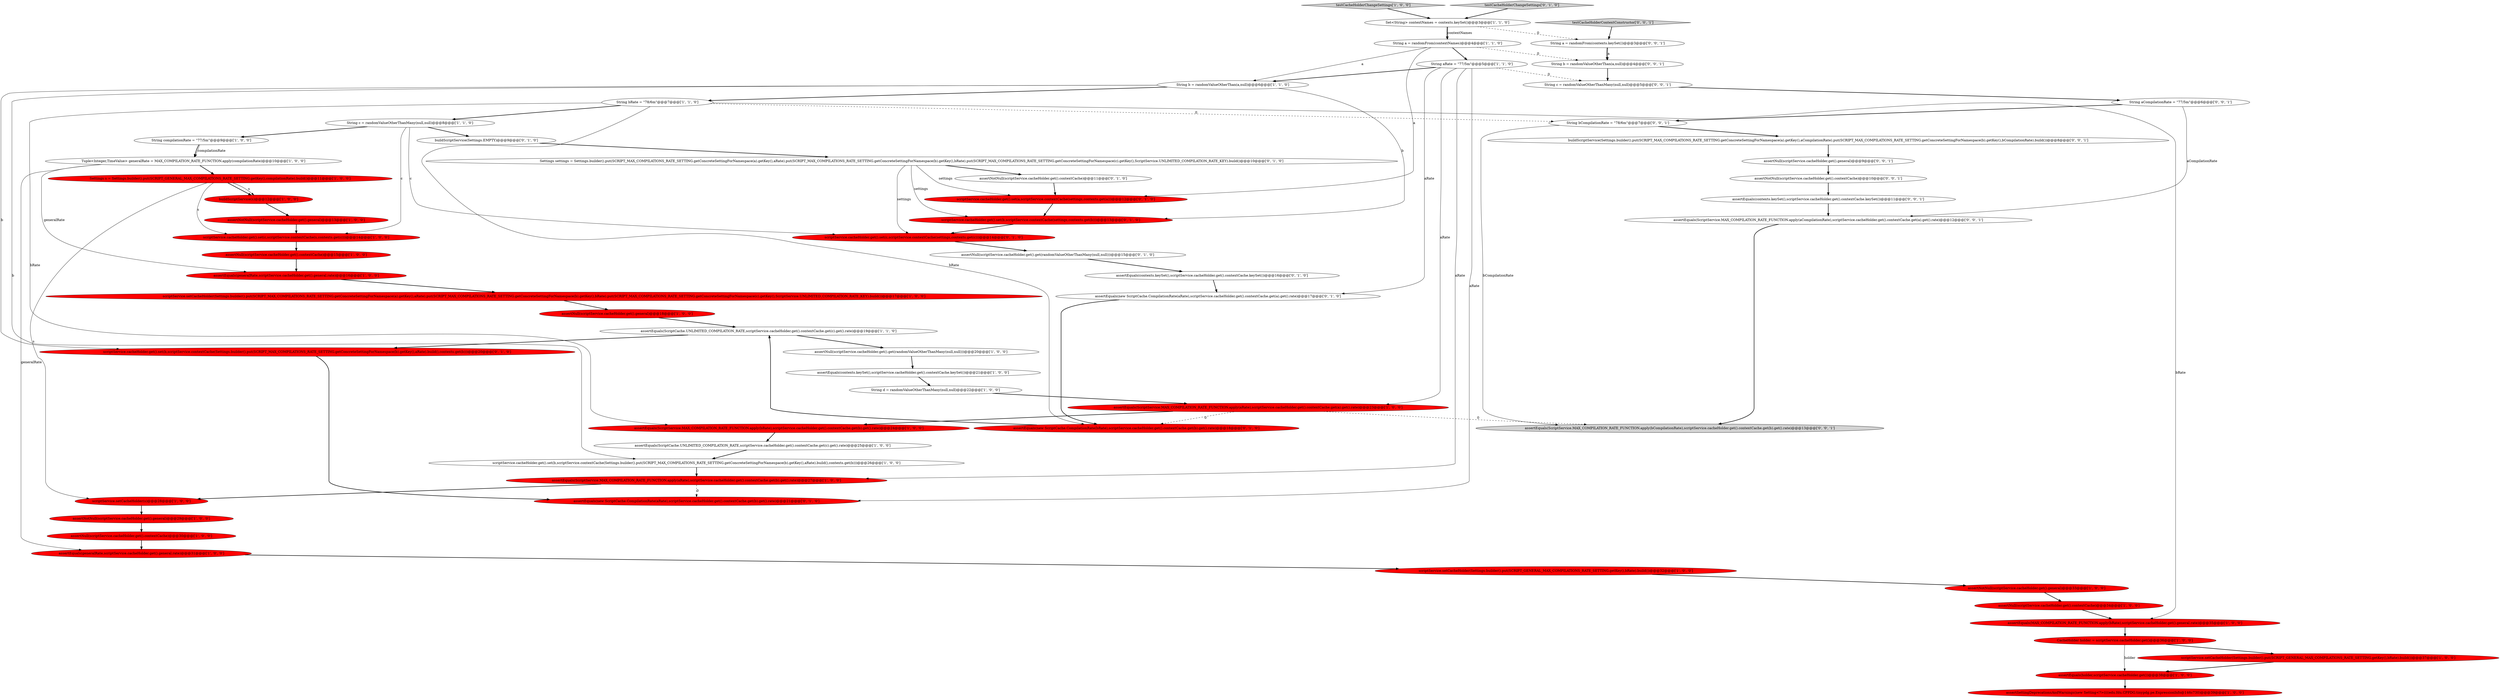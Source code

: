 digraph {
10 [style = filled, label = "assertEquals(generalRate,scriptService.cacheHolder.get().general.rate)@@@16@@@['1', '0', '0']", fillcolor = red, shape = ellipse image = "AAA1AAABBB1BBB"];
16 [style = filled, label = "String c = randomValueOtherThanMany(null,null)@@@8@@@['1', '1', '0']", fillcolor = white, shape = ellipse image = "AAA0AAABBB1BBB"];
28 [style = filled, label = "scriptService.setCacheHolder(Settings.builder().put(SCRIPT_GENERAL_MAX_COMPILATIONS_RATE_SETTING.getKey(),bRate).build())@@@32@@@['1', '0', '0']", fillcolor = red, shape = ellipse image = "AAA1AAABBB1BBB"];
51 [style = filled, label = "assertEquals(ScriptService.MAX_COMPILATION_RATE_FUNCTION.apply(aCompilationRate),scriptService.cacheHolder.get().contextCache.get(a).get().rate)@@@12@@@['0', '0', '1']", fillcolor = white, shape = ellipse image = "AAA0AAABBB3BBB"];
39 [style = filled, label = "scriptService.cacheHolder.get().set(b,scriptService.contextCache(Settings.builder().put(SCRIPT_MAX_COMPILATIONS_RATE_SETTING.getConcreteSettingForNamespace(b).getKey(),aRate).build(),contexts.get(b)))@@@20@@@['0', '1', '0']", fillcolor = red, shape = ellipse image = "AAA1AAABBB2BBB"];
21 [style = filled, label = "assertSettingDeprecationsAndWarnings(new Setting<?>((((edu.fdu.CPPDG.tinypdg.pe.ExpressionInfo@146c730)@@@39@@@['1', '0', '0']", fillcolor = red, shape = ellipse image = "AAA1AAABBB1BBB"];
50 [style = filled, label = "scriptService.cacheHolder.get().set(b,scriptService.contextCache(settings,contexts.get(b)))@@@13@@@['0', '1', '0']", fillcolor = red, shape = ellipse image = "AAA1AAABBB2BBB"];
62 [style = filled, label = "String aCompilationRate = \"77/5m\"@@@6@@@['0', '0', '1']", fillcolor = white, shape = ellipse image = "AAA0AAABBB3BBB"];
5 [style = filled, label = "assertEquals(ScriptCache.UNLIMITED_COMPILATION_RATE,scriptService.cacheHolder.get().contextCache.get(c).get().rate)@@@25@@@['1', '0', '0']", fillcolor = white, shape = ellipse image = "AAA0AAABBB1BBB"];
44 [style = filled, label = "assertEquals(new ScriptCache.CompilationRate(aRate),scriptService.cacheHolder.get().contextCache.get(b).get().rate)@@@21@@@['0', '1', '0']", fillcolor = red, shape = ellipse image = "AAA1AAABBB2BBB"];
55 [style = filled, label = "assertEquals(contexts.keySet(),scriptService.cacheHolder.get().contextCache.keySet())@@@11@@@['0', '0', '1']", fillcolor = white, shape = ellipse image = "AAA0AAABBB3BBB"];
26 [style = filled, label = "assertEquals(MAX_COMPILATION_RATE_FUNCTION.apply(bRate),scriptService.cacheHolder.get().general.rate)@@@35@@@['1', '0', '0']", fillcolor = red, shape = ellipse image = "AAA1AAABBB1BBB"];
8 [style = filled, label = "assertEquals(generalRate,scriptService.cacheHolder.get().general.rate)@@@31@@@['1', '0', '0']", fillcolor = red, shape = ellipse image = "AAA1AAABBB1BBB"];
13 [style = filled, label = "assertNull(scriptService.cacheHolder.get().contextCache)@@@30@@@['1', '0', '0']", fillcolor = red, shape = ellipse image = "AAA1AAABBB1BBB"];
14 [style = filled, label = "scriptService.setCacheHolder(Settings.builder().put(SCRIPT_MAX_COMPILATIONS_RATE_SETTING.getConcreteSettingForNamespace(a).getKey(),aRate).put(SCRIPT_MAX_COMPILATIONS_RATE_SETTING.getConcreteSettingForNamespace(b).getKey(),bRate).put(SCRIPT_MAX_COMPILATIONS_RATE_SETTING.getConcreteSettingForNamespace(c).getKey(),ScriptService.UNLIMITED_COMPILATION_RATE_KEY).build())@@@17@@@['1', '0', '0']", fillcolor = red, shape = ellipse image = "AAA1AAABBB1BBB"];
23 [style = filled, label = "assertEquals(ScriptService.MAX_COMPILATION_RATE_FUNCTION.apply(bRate),scriptService.cacheHolder.get().contextCache.get(b).get().rate)@@@24@@@['1', '0', '0']", fillcolor = red, shape = ellipse image = "AAA1AAABBB1BBB"];
42 [style = filled, label = "assertEquals(new ScriptCache.CompilationRate(aRate),scriptService.cacheHolder.get().contextCache.get(a).get().rate)@@@17@@@['0', '1', '0']", fillcolor = white, shape = ellipse image = "AAA0AAABBB2BBB"];
24 [style = filled, label = "assertEquals(ScriptService.MAX_COMPILATION_RATE_FUNCTION.apply(aRate),scriptService.cacheHolder.get().contextCache.get(b).get().rate)@@@27@@@['1', '0', '0']", fillcolor = red, shape = ellipse image = "AAA1AAABBB1BBB"];
56 [style = filled, label = "String a = randomFrom(contexts.keySet())@@@3@@@['0', '0', '1']", fillcolor = white, shape = ellipse image = "AAA0AAABBB3BBB"];
45 [style = filled, label = "scriptService.cacheHolder.get().set(c,scriptService.contextCache(settings,contexts.get(c)))@@@14@@@['0', '1', '0']", fillcolor = red, shape = ellipse image = "AAA1AAABBB2BBB"];
6 [style = filled, label = "scriptService.cacheHolder.get().set(b,scriptService.contextCache(Settings.builder().put(SCRIPT_MAX_COMPILATIONS_RATE_SETTING.getConcreteSettingForNamespace(b).getKey(),aRate).build(),contexts.get(b)))@@@26@@@['1', '0', '0']", fillcolor = white, shape = ellipse image = "AAA0AAABBB1BBB"];
3 [style = filled, label = "String aRate = \"77/5m\"@@@5@@@['1', '1', '0']", fillcolor = white, shape = ellipse image = "AAA0AAABBB1BBB"];
19 [style = filled, label = "assertEquals(holder,scriptService.cacheHolder.get())@@@38@@@['1', '0', '0']", fillcolor = red, shape = ellipse image = "AAA1AAABBB1BBB"];
20 [style = filled, label = "assertNull(scriptService.cacheHolder.get().get(randomValueOtherThanMany(null,null)))@@@20@@@['1', '0', '0']", fillcolor = white, shape = ellipse image = "AAA0AAABBB1BBB"];
41 [style = filled, label = "scriptService.cacheHolder.get().set(a,scriptService.contextCache(settings,contexts.get(a)))@@@12@@@['0', '1', '0']", fillcolor = red, shape = ellipse image = "AAA1AAABBB2BBB"];
43 [style = filled, label = "assertNull(scriptService.cacheHolder.get().get(randomValueOtherThanMany(null,null)))@@@15@@@['0', '1', '0']", fillcolor = white, shape = ellipse image = "AAA0AAABBB2BBB"];
52 [style = filled, label = "assertEquals(ScriptService.MAX_COMPILATION_RATE_FUNCTION.apply(bCompilationRate),scriptService.cacheHolder.get().contextCache.get(b).get().rate)@@@13@@@['0', '0', '1']", fillcolor = lightgray, shape = ellipse image = "AAA0AAABBB3BBB"];
34 [style = filled, label = "assertEquals(contexts.keySet(),scriptService.cacheHolder.get().contextCache.keySet())@@@21@@@['1', '0', '0']", fillcolor = white, shape = ellipse image = "AAA0AAABBB1BBB"];
7 [style = filled, label = "String bRate = \"78/6m\"@@@7@@@['1', '1', '0']", fillcolor = white, shape = ellipse image = "AAA0AAABBB1BBB"];
40 [style = filled, label = "buildScriptService(Settings.EMPTY)@@@9@@@['0', '1', '0']", fillcolor = white, shape = ellipse image = "AAA0AAABBB2BBB"];
0 [style = filled, label = "scriptService.setCacheHolder(Settings.builder().put(SCRIPT_GENERAL_MAX_COMPILATIONS_RATE_SETTING.getKey(),bRate).build())@@@37@@@['1', '0', '0']", fillcolor = red, shape = ellipse image = "AAA1AAABBB1BBB"];
57 [style = filled, label = "String b = randomValueOtherThan(a,null)@@@4@@@['0', '0', '1']", fillcolor = white, shape = ellipse image = "AAA0AAABBB3BBB"];
49 [style = filled, label = "assertNotNull(scriptService.cacheHolder.get().contextCache)@@@11@@@['0', '1', '0']", fillcolor = white, shape = ellipse image = "AAA0AAABBB2BBB"];
11 [style = filled, label = "assertEquals(ScriptCache.UNLIMITED_COMPILATION_RATE,scriptService.cacheHolder.get().contextCache.get(c).get().rate)@@@19@@@['1', '1', '0']", fillcolor = white, shape = ellipse image = "AAA0AAABBB1BBB"];
37 [style = filled, label = "String d = randomValueOtherThanMany(null,null)@@@22@@@['1', '0', '0']", fillcolor = white, shape = ellipse image = "AAA0AAABBB1BBB"];
53 [style = filled, label = "assertNotNull(scriptService.cacheHolder.get().contextCache)@@@10@@@['0', '0', '1']", fillcolor = white, shape = ellipse image = "AAA0AAABBB3BBB"];
48 [style = filled, label = "assertEquals(new ScriptCache.CompilationRate(bRate),scriptService.cacheHolder.get().contextCache.get(b).get().rate)@@@18@@@['0', '1', '0']", fillcolor = red, shape = ellipse image = "AAA1AAABBB2BBB"];
59 [style = filled, label = "assertNull(scriptService.cacheHolder.get().general)@@@9@@@['0', '0', '1']", fillcolor = white, shape = ellipse image = "AAA0AAABBB3BBB"];
58 [style = filled, label = "buildScriptService(Settings.builder().put(SCRIPT_MAX_COMPILATIONS_RATE_SETTING.getConcreteSettingForNamespace(a).getKey(),aCompilationRate).put(SCRIPT_MAX_COMPILATIONS_RATE_SETTING.getConcreteSettingForNamespace(b).getKey(),bCompilationRate).build())@@@8@@@['0', '0', '1']", fillcolor = white, shape = ellipse image = "AAA0AAABBB3BBB"];
38 [style = filled, label = "Settings settings = Settings.builder().put(SCRIPT_MAX_COMPILATIONS_RATE_SETTING.getConcreteSettingForNamespace(a).getKey(),aRate).put(SCRIPT_MAX_COMPILATIONS_RATE_SETTING.getConcreteSettingForNamespace(b).getKey(),bRate).put(SCRIPT_MAX_COMPILATIONS_RATE_SETTING.getConcreteSettingForNamespace(c).getKey(),ScriptService.UNLIMITED_COMPILATION_RATE_KEY).build()@@@10@@@['0', '1', '0']", fillcolor = white, shape = ellipse image = "AAA0AAABBB2BBB"];
25 [style = filled, label = "Tuple<Integer,TimeValue> generalRate = MAX_COMPILATION_RATE_FUNCTION.apply(compilationRate)@@@10@@@['1', '0', '0']", fillcolor = white, shape = ellipse image = "AAA0AAABBB1BBB"];
1 [style = filled, label = "String a = randomFrom(contextNames)@@@4@@@['1', '1', '0']", fillcolor = white, shape = ellipse image = "AAA0AAABBB1BBB"];
2 [style = filled, label = "CacheHolder holder = scriptService.cacheHolder.get()@@@36@@@['1', '0', '0']", fillcolor = red, shape = ellipse image = "AAA1AAABBB1BBB"];
9 [style = filled, label = "assertNull(scriptService.cacheHolder.get().contextCache)@@@34@@@['1', '0', '0']", fillcolor = red, shape = ellipse image = "AAA1AAABBB1BBB"];
36 [style = filled, label = "buildScriptService(s)@@@12@@@['1', '0', '0']", fillcolor = red, shape = ellipse image = "AAA1AAABBB1BBB"];
17 [style = filled, label = "assertNotNull(scriptService.cacheHolder.get().general)@@@29@@@['1', '0', '0']", fillcolor = red, shape = ellipse image = "AAA1AAABBB1BBB"];
15 [style = filled, label = "testCacheHolderChangeSettings['1', '0', '0']", fillcolor = lightgray, shape = diamond image = "AAA0AAABBB1BBB"];
61 [style = filled, label = "String c = randomValueOtherThanMany(null,null)@@@5@@@['0', '0', '1']", fillcolor = white, shape = ellipse image = "AAA0AAABBB3BBB"];
54 [style = filled, label = "String bCompilationRate = \"78/6m\"@@@7@@@['0', '0', '1']", fillcolor = white, shape = ellipse image = "AAA0AAABBB3BBB"];
4 [style = filled, label = "assertNull(scriptService.cacheHolder.get().general)@@@18@@@['1', '0', '0']", fillcolor = red, shape = ellipse image = "AAA1AAABBB1BBB"];
30 [style = filled, label = "Settings s = Settings.builder().put(SCRIPT_GENERAL_MAX_COMPILATIONS_RATE_SETTING.getKey(),compilationRate).build()@@@11@@@['1', '0', '0']", fillcolor = red, shape = ellipse image = "AAA1AAABBB1BBB"];
31 [style = filled, label = "String compilationRate = \"77/5m\"@@@9@@@['1', '0', '0']", fillcolor = white, shape = ellipse image = "AAA0AAABBB1BBB"];
60 [style = filled, label = "testCacheHolderContextConstructor['0', '0', '1']", fillcolor = lightgray, shape = diamond image = "AAA0AAABBB3BBB"];
29 [style = filled, label = "Set<String> contextNames = contexts.keySet()@@@3@@@['1', '1', '0']", fillcolor = white, shape = ellipse image = "AAA0AAABBB1BBB"];
27 [style = filled, label = "String b = randomValueOtherThan(a,null)@@@6@@@['1', '1', '0']", fillcolor = white, shape = ellipse image = "AAA0AAABBB1BBB"];
33 [style = filled, label = "scriptService.cacheHolder.get().set(c,scriptService.contextCache(s,contexts.get(c)))@@@14@@@['1', '0', '0']", fillcolor = red, shape = ellipse image = "AAA1AAABBB1BBB"];
18 [style = filled, label = "assertNull(scriptService.cacheHolder.get().contextCache)@@@15@@@['1', '0', '0']", fillcolor = red, shape = ellipse image = "AAA1AAABBB1BBB"];
46 [style = filled, label = "testCacheHolderChangeSettings['0', '1', '0']", fillcolor = lightgray, shape = diamond image = "AAA0AAABBB2BBB"];
12 [style = filled, label = "scriptService.setCacheHolder(s)@@@28@@@['1', '0', '0']", fillcolor = red, shape = ellipse image = "AAA1AAABBB1BBB"];
47 [style = filled, label = "assertEquals(contexts.keySet(),scriptService.cacheHolder.get().contextCache.keySet())@@@16@@@['0', '1', '0']", fillcolor = white, shape = ellipse image = "AAA0AAABBB2BBB"];
32 [style = filled, label = "assertNotNull(scriptService.cacheHolder.get().general)@@@13@@@['1', '0', '0']", fillcolor = red, shape = ellipse image = "AAA1AAABBB1BBB"];
35 [style = filled, label = "assertEquals(ScriptService.MAX_COMPILATION_RATE_FUNCTION.apply(aRate),scriptService.cacheHolder.get().contextCache.get(a).get().rate)@@@23@@@['1', '0', '0']", fillcolor = red, shape = ellipse image = "AAA1AAABBB1BBB"];
22 [style = filled, label = "assertNotNull(scriptService.cacheHolder.get().general)@@@33@@@['1', '0', '0']", fillcolor = red, shape = ellipse image = "AAA1AAABBB1BBB"];
62->54 [style = bold, label=""];
25->30 [style = bold, label=""];
55->51 [style = bold, label=""];
30->36 [style = bold, label=""];
27->50 [style = solid, label="b"];
42->48 [style = bold, label=""];
40->38 [style = bold, label=""];
3->27 [style = bold, label=""];
9->26 [style = bold, label=""];
7->26 [style = solid, label="bRate"];
35->23 [style = bold, label=""];
45->43 [style = bold, label=""];
38->49 [style = bold, label=""];
33->18 [style = bold, label=""];
29->56 [style = dashed, label="0"];
27->7 [style = bold, label=""];
7->16 [style = bold, label=""];
1->57 [style = dashed, label="0"];
50->45 [style = bold, label=""];
58->59 [style = bold, label=""];
29->1 [style = bold, label=""];
38->45 [style = solid, label="settings"];
27->6 [style = solid, label="b"];
8->28 [style = bold, label=""];
16->40 [style = bold, label=""];
57->61 [style = bold, label=""];
3->44 [style = solid, label="aRate"];
10->14 [style = bold, label=""];
0->19 [style = bold, label=""];
20->34 [style = bold, label=""];
22->9 [style = bold, label=""];
56->57 [style = bold, label=""];
7->54 [style = dashed, label="0"];
54->58 [style = bold, label=""];
43->47 [style = bold, label=""];
5->6 [style = bold, label=""];
3->35 [style = solid, label="aRate"];
25->8 [style = solid, label="generalRate"];
35->52 [style = dashed, label="0"];
1->41 [style = solid, label="a"];
49->41 [style = bold, label=""];
56->57 [style = solid, label="a"];
1->27 [style = solid, label="a"];
27->39 [style = solid, label="b"];
41->50 [style = bold, label=""];
15->29 [style = bold, label=""];
14->4 [style = bold, label=""];
38->50 [style = solid, label="settings"];
60->56 [style = bold, label=""];
24->12 [style = bold, label=""];
31->25 [style = bold, label=""];
3->61 [style = dashed, label="0"];
31->25 [style = solid, label="compilationRate"];
2->19 [style = solid, label="holder"];
23->5 [style = bold, label=""];
47->42 [style = bold, label=""];
12->17 [style = bold, label=""];
1->3 [style = bold, label=""];
16->45 [style = solid, label="c"];
6->24 [style = bold, label=""];
24->44 [style = dashed, label="0"];
51->52 [style = bold, label=""];
32->33 [style = bold, label=""];
46->29 [style = bold, label=""];
59->53 [style = bold, label=""];
7->48 [style = solid, label="bRate"];
2->0 [style = bold, label=""];
18->10 [style = bold, label=""];
35->48 [style = dashed, label="0"];
48->11 [style = bold, label=""];
16->31 [style = bold, label=""];
30->36 [style = solid, label="s"];
3->24 [style = solid, label="aRate"];
30->33 [style = solid, label="s"];
17->13 [style = bold, label=""];
37->35 [style = bold, label=""];
54->52 [style = solid, label="bCompilationRate"];
28->22 [style = bold, label=""];
61->62 [style = bold, label=""];
19->21 [style = bold, label=""];
53->55 [style = bold, label=""];
11->20 [style = bold, label=""];
16->33 [style = solid, label="c"];
39->44 [style = bold, label=""];
38->41 [style = solid, label="settings"];
29->1 [style = solid, label="contextNames"];
36->32 [style = bold, label=""];
25->10 [style = solid, label="generalRate"];
7->23 [style = solid, label="bRate"];
26->2 [style = bold, label=""];
3->42 [style = solid, label="aRate"];
34->37 [style = bold, label=""];
30->12 [style = solid, label="s"];
62->51 [style = solid, label="aCompilationRate"];
11->39 [style = bold, label=""];
13->8 [style = bold, label=""];
4->11 [style = bold, label=""];
}
